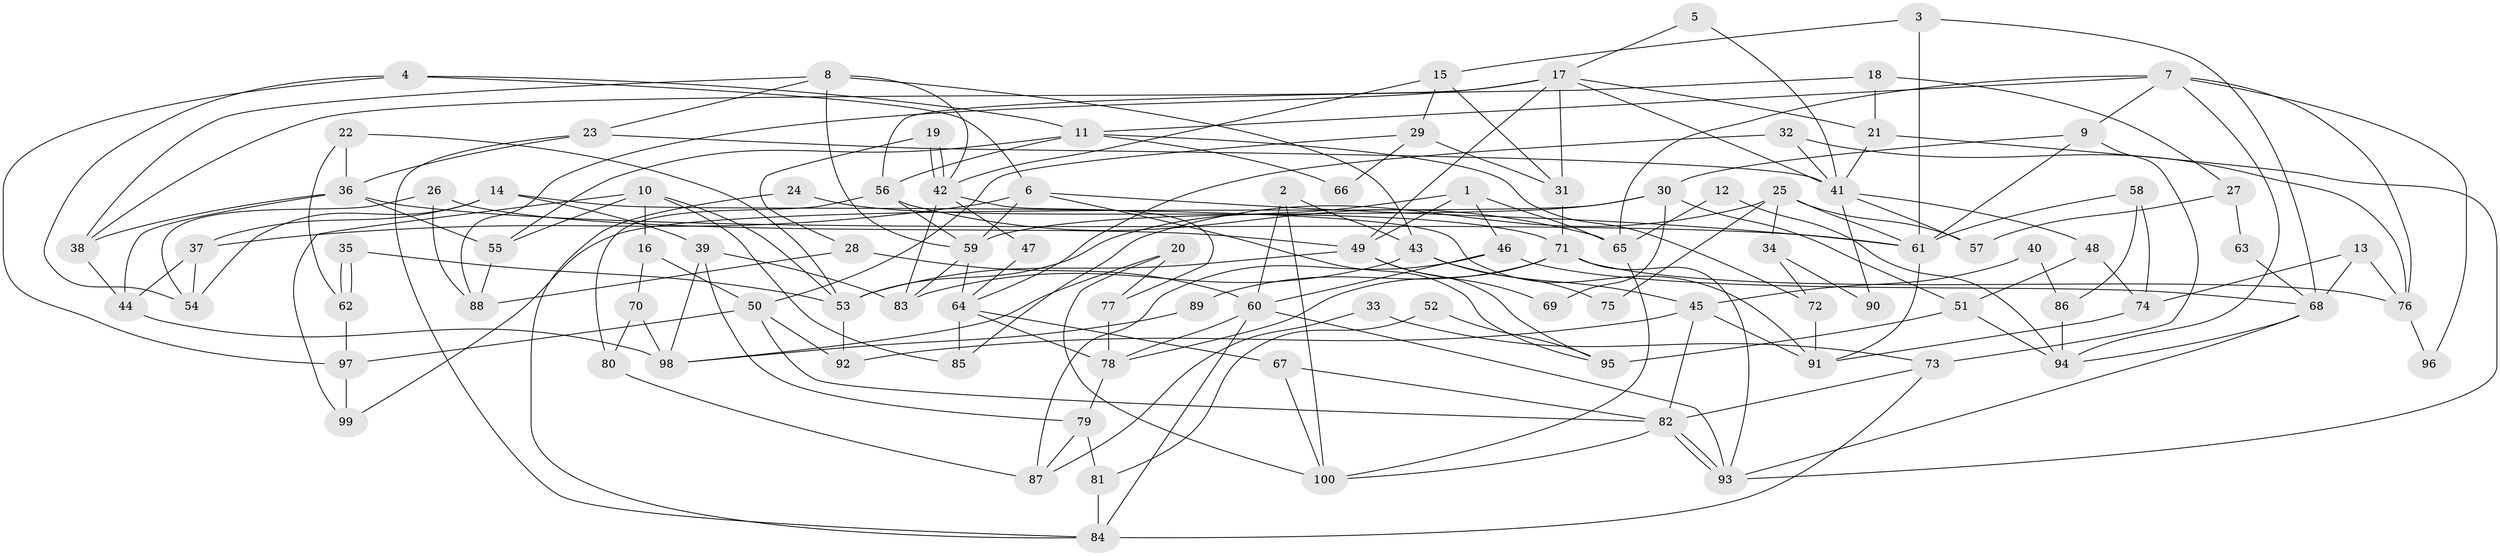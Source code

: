 // coarse degree distribution, {10: 0.05714285714285714, 6: 0.14285714285714285, 8: 0.07142857142857142, 2: 0.17142857142857143, 5: 0.11428571428571428, 7: 0.04285714285714286, 4: 0.21428571428571427, 3: 0.17142857142857143, 9: 0.014285714285714285}
// Generated by graph-tools (version 1.1) at 2025/18/03/04/25 18:18:51]
// undirected, 100 vertices, 200 edges
graph export_dot {
graph [start="1"]
  node [color=gray90,style=filled];
  1;
  2;
  3;
  4;
  5;
  6;
  7;
  8;
  9;
  10;
  11;
  12;
  13;
  14;
  15;
  16;
  17;
  18;
  19;
  20;
  21;
  22;
  23;
  24;
  25;
  26;
  27;
  28;
  29;
  30;
  31;
  32;
  33;
  34;
  35;
  36;
  37;
  38;
  39;
  40;
  41;
  42;
  43;
  44;
  45;
  46;
  47;
  48;
  49;
  50;
  51;
  52;
  53;
  54;
  55;
  56;
  57;
  58;
  59;
  60;
  61;
  62;
  63;
  64;
  65;
  66;
  67;
  68;
  69;
  70;
  71;
  72;
  73;
  74;
  75;
  76;
  77;
  78;
  79;
  80;
  81;
  82;
  83;
  84;
  85;
  86;
  87;
  88;
  89;
  90;
  91;
  92;
  93;
  94;
  95;
  96;
  97;
  98;
  99;
  100;
  1 -- 53;
  1 -- 49;
  1 -- 46;
  1 -- 65;
  2 -- 60;
  2 -- 100;
  2 -- 43;
  3 -- 61;
  3 -- 68;
  3 -- 15;
  4 -- 6;
  4 -- 11;
  4 -- 54;
  4 -- 97;
  5 -- 17;
  5 -- 41;
  6 -- 37;
  6 -- 59;
  6 -- 61;
  6 -- 95;
  7 -- 76;
  7 -- 11;
  7 -- 9;
  7 -- 65;
  7 -- 94;
  7 -- 96;
  8 -- 43;
  8 -- 42;
  8 -- 23;
  8 -- 38;
  8 -- 59;
  9 -- 61;
  9 -- 30;
  9 -- 73;
  10 -- 53;
  10 -- 99;
  10 -- 16;
  10 -- 55;
  10 -- 85;
  11 -- 56;
  11 -- 55;
  11 -- 66;
  11 -- 72;
  12 -- 65;
  12 -- 94;
  13 -- 74;
  13 -- 68;
  13 -- 76;
  14 -- 37;
  14 -- 39;
  14 -- 54;
  14 -- 91;
  15 -- 42;
  15 -- 29;
  15 -- 31;
  16 -- 50;
  16 -- 70;
  17 -- 38;
  17 -- 31;
  17 -- 21;
  17 -- 41;
  17 -- 49;
  17 -- 88;
  18 -- 21;
  18 -- 56;
  18 -- 27;
  19 -- 42;
  19 -- 42;
  19 -- 28;
  20 -- 98;
  20 -- 100;
  20 -- 77;
  21 -- 93;
  21 -- 41;
  22 -- 53;
  22 -- 62;
  22 -- 36;
  23 -- 41;
  23 -- 36;
  23 -- 84;
  24 -- 71;
  24 -- 84;
  25 -- 85;
  25 -- 61;
  25 -- 34;
  25 -- 57;
  25 -- 75;
  26 -- 54;
  26 -- 88;
  26 -- 49;
  27 -- 57;
  27 -- 63;
  28 -- 88;
  28 -- 60;
  29 -- 31;
  29 -- 50;
  29 -- 66;
  30 -- 59;
  30 -- 51;
  30 -- 69;
  30 -- 99;
  31 -- 71;
  32 -- 76;
  32 -- 41;
  32 -- 64;
  33 -- 87;
  33 -- 73;
  34 -- 72;
  34 -- 90;
  35 -- 62;
  35 -- 62;
  35 -- 53;
  36 -- 38;
  36 -- 44;
  36 -- 55;
  36 -- 61;
  37 -- 44;
  37 -- 54;
  38 -- 44;
  39 -- 79;
  39 -- 83;
  39 -- 98;
  40 -- 45;
  40 -- 86;
  41 -- 48;
  41 -- 57;
  41 -- 90;
  42 -- 77;
  42 -- 47;
  42 -- 83;
  43 -- 45;
  43 -- 75;
  43 -- 83;
  44 -- 98;
  45 -- 91;
  45 -- 82;
  45 -- 92;
  46 -- 68;
  46 -- 60;
  46 -- 87;
  47 -- 64;
  48 -- 51;
  48 -- 74;
  49 -- 53;
  49 -- 69;
  49 -- 95;
  50 -- 82;
  50 -- 92;
  50 -- 97;
  51 -- 95;
  51 -- 94;
  52 -- 81;
  52 -- 95;
  53 -- 92;
  55 -- 88;
  56 -- 59;
  56 -- 65;
  56 -- 80;
  58 -- 61;
  58 -- 74;
  58 -- 86;
  59 -- 83;
  59 -- 64;
  60 -- 84;
  60 -- 78;
  60 -- 93;
  61 -- 91;
  62 -- 97;
  63 -- 68;
  64 -- 67;
  64 -- 78;
  64 -- 85;
  65 -- 100;
  67 -- 82;
  67 -- 100;
  68 -- 94;
  68 -- 93;
  70 -- 98;
  70 -- 80;
  71 -- 93;
  71 -- 78;
  71 -- 76;
  71 -- 89;
  72 -- 91;
  73 -- 82;
  73 -- 84;
  74 -- 91;
  76 -- 96;
  77 -- 78;
  78 -- 79;
  79 -- 87;
  79 -- 81;
  80 -- 87;
  81 -- 84;
  82 -- 100;
  82 -- 93;
  82 -- 93;
  86 -- 94;
  89 -- 98;
  97 -- 99;
}
